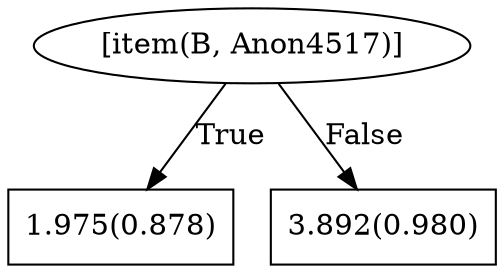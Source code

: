 digraph G{ 
1[label = "[item(B, Anon4517)]"];
1 -> 2[label="True"];
1 -> 3[label="False"];
2[shape = box,label = "1.975(0.878)"];
3[shape = box,label = "3.892(0.980)"];
}
